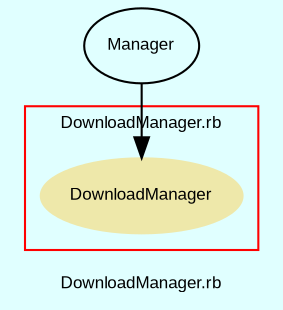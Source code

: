 digraph TopLevel {
    compound = true
    bgcolor = lightcyan1
    fontname = Arial
    fontsize = 8
    label = "DownloadManager.rb"
    node [
        fontname = Arial,
        fontsize = 8,
        color = black
    ]

    subgraph cluster_4 {
        fontname = Arial
        color = red
        label = "DownloadManager.rb"
        DownloadManager [
            fontcolor = black,
            URL = "classes/DownloadManager.html",
            shape = ellipse,
            color = palegoldenrod,
            style = filled,
            label = "DownloadManager"
        ]

    }

    Manager [
        URL = "classes/Manager.html",
        label = "Manager"
    ]

    Manager -> DownloadManager [

    ]

}

